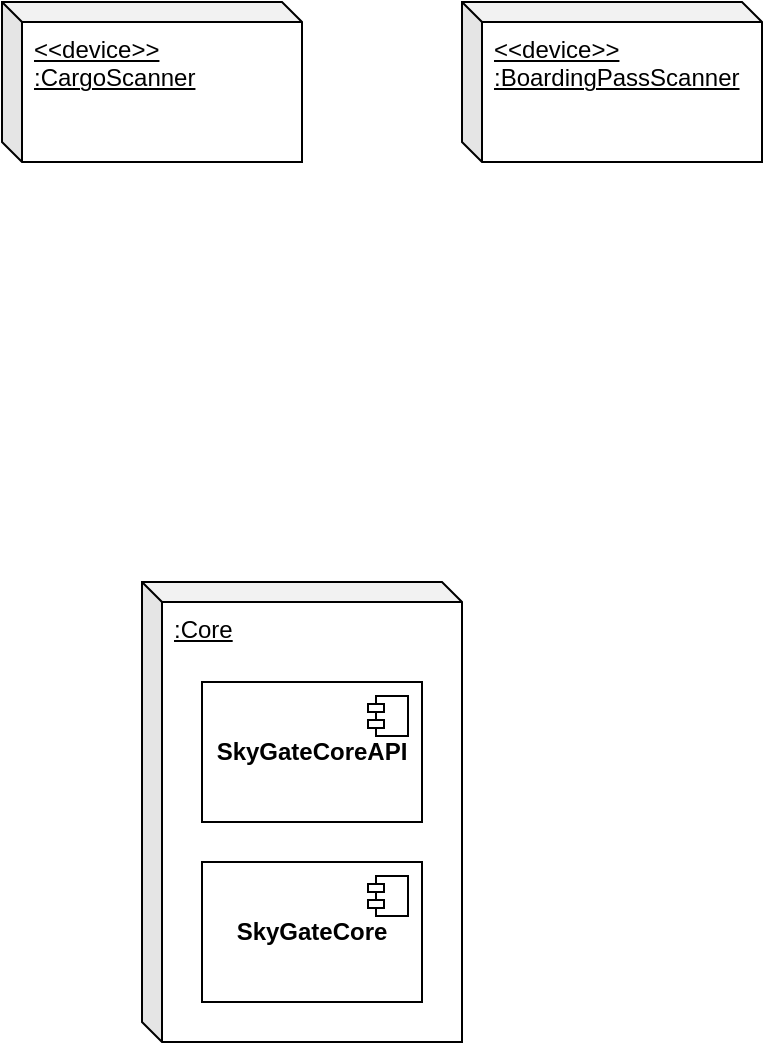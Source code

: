 <mxfile version="23.1.6" type="github">
  <diagram name="Page-1" id="1W9rriEMluKcIFQNK_wU">
    <mxGraphModel dx="934" dy="676" grid="1" gridSize="10" guides="1" tooltips="1" connect="1" arrows="1" fold="1" page="1" pageScale="1" pageWidth="827" pageHeight="1169" math="0" shadow="0">
      <root>
        <mxCell id="0" />
        <mxCell id="1" parent="0" />
        <mxCell id="HE3g9IFokqo1h-lJYSGL-1" value="&amp;lt;&amp;lt;device&amp;gt;&amp;gt;&lt;br&gt;:CargoScanner" style="shape=cube;whiteSpace=wrap;html=1;boundedLbl=1;backgroundOutline=1;darkOpacity=0.05;darkOpacity2=0.1;size=10;align=left;fontStyle=4;verticalAlign=top;spacingLeft=4;" vertex="1" parent="1">
          <mxGeometry x="230" y="130" width="150" height="80" as="geometry" />
        </mxCell>
        <mxCell id="HE3g9IFokqo1h-lJYSGL-2" value="&amp;lt;&amp;lt;device&amp;gt;&amp;gt;&lt;br&gt;:BoardingPassScanner" style="shape=cube;whiteSpace=wrap;html=1;boundedLbl=1;backgroundOutline=1;darkOpacity=0.05;darkOpacity2=0.1;size=10;align=left;fontStyle=4;verticalAlign=top;spacingLeft=4;" vertex="1" parent="1">
          <mxGeometry x="460" y="130" width="150" height="80" as="geometry" />
        </mxCell>
        <mxCell id="HE3g9IFokqo1h-lJYSGL-6" value=":Core" style="shape=cube;whiteSpace=wrap;html=1;boundedLbl=1;backgroundOutline=1;darkOpacity=0.05;darkOpacity2=0.1;size=10;align=left;fontStyle=4;verticalAlign=top;spacingLeft=4;" vertex="1" parent="1">
          <mxGeometry x="300" y="420" width="160" height="230" as="geometry" />
        </mxCell>
        <mxCell id="HE3g9IFokqo1h-lJYSGL-7" value="&lt;b&gt;SkyGateCoreAPI&lt;/b&gt;" style="html=1;dropTarget=0;whiteSpace=wrap;" vertex="1" parent="1">
          <mxGeometry x="330" y="470" width="110" height="70" as="geometry" />
        </mxCell>
        <mxCell id="HE3g9IFokqo1h-lJYSGL-8" value="" style="shape=module;jettyWidth=8;jettyHeight=4;" vertex="1" parent="HE3g9IFokqo1h-lJYSGL-7">
          <mxGeometry x="1" width="20" height="20" relative="1" as="geometry">
            <mxPoint x="-27" y="7" as="offset" />
          </mxGeometry>
        </mxCell>
        <mxCell id="HE3g9IFokqo1h-lJYSGL-9" value="&lt;b&gt;SkyGateCore&lt;/b&gt;" style="html=1;dropTarget=0;whiteSpace=wrap;" vertex="1" parent="1">
          <mxGeometry x="330" y="560" width="110" height="70" as="geometry" />
        </mxCell>
        <mxCell id="HE3g9IFokqo1h-lJYSGL-10" value="" style="shape=module;jettyWidth=8;jettyHeight=4;" vertex="1" parent="HE3g9IFokqo1h-lJYSGL-9">
          <mxGeometry x="1" width="20" height="20" relative="1" as="geometry">
            <mxPoint x="-27" y="7" as="offset" />
          </mxGeometry>
        </mxCell>
      </root>
    </mxGraphModel>
  </diagram>
</mxfile>
